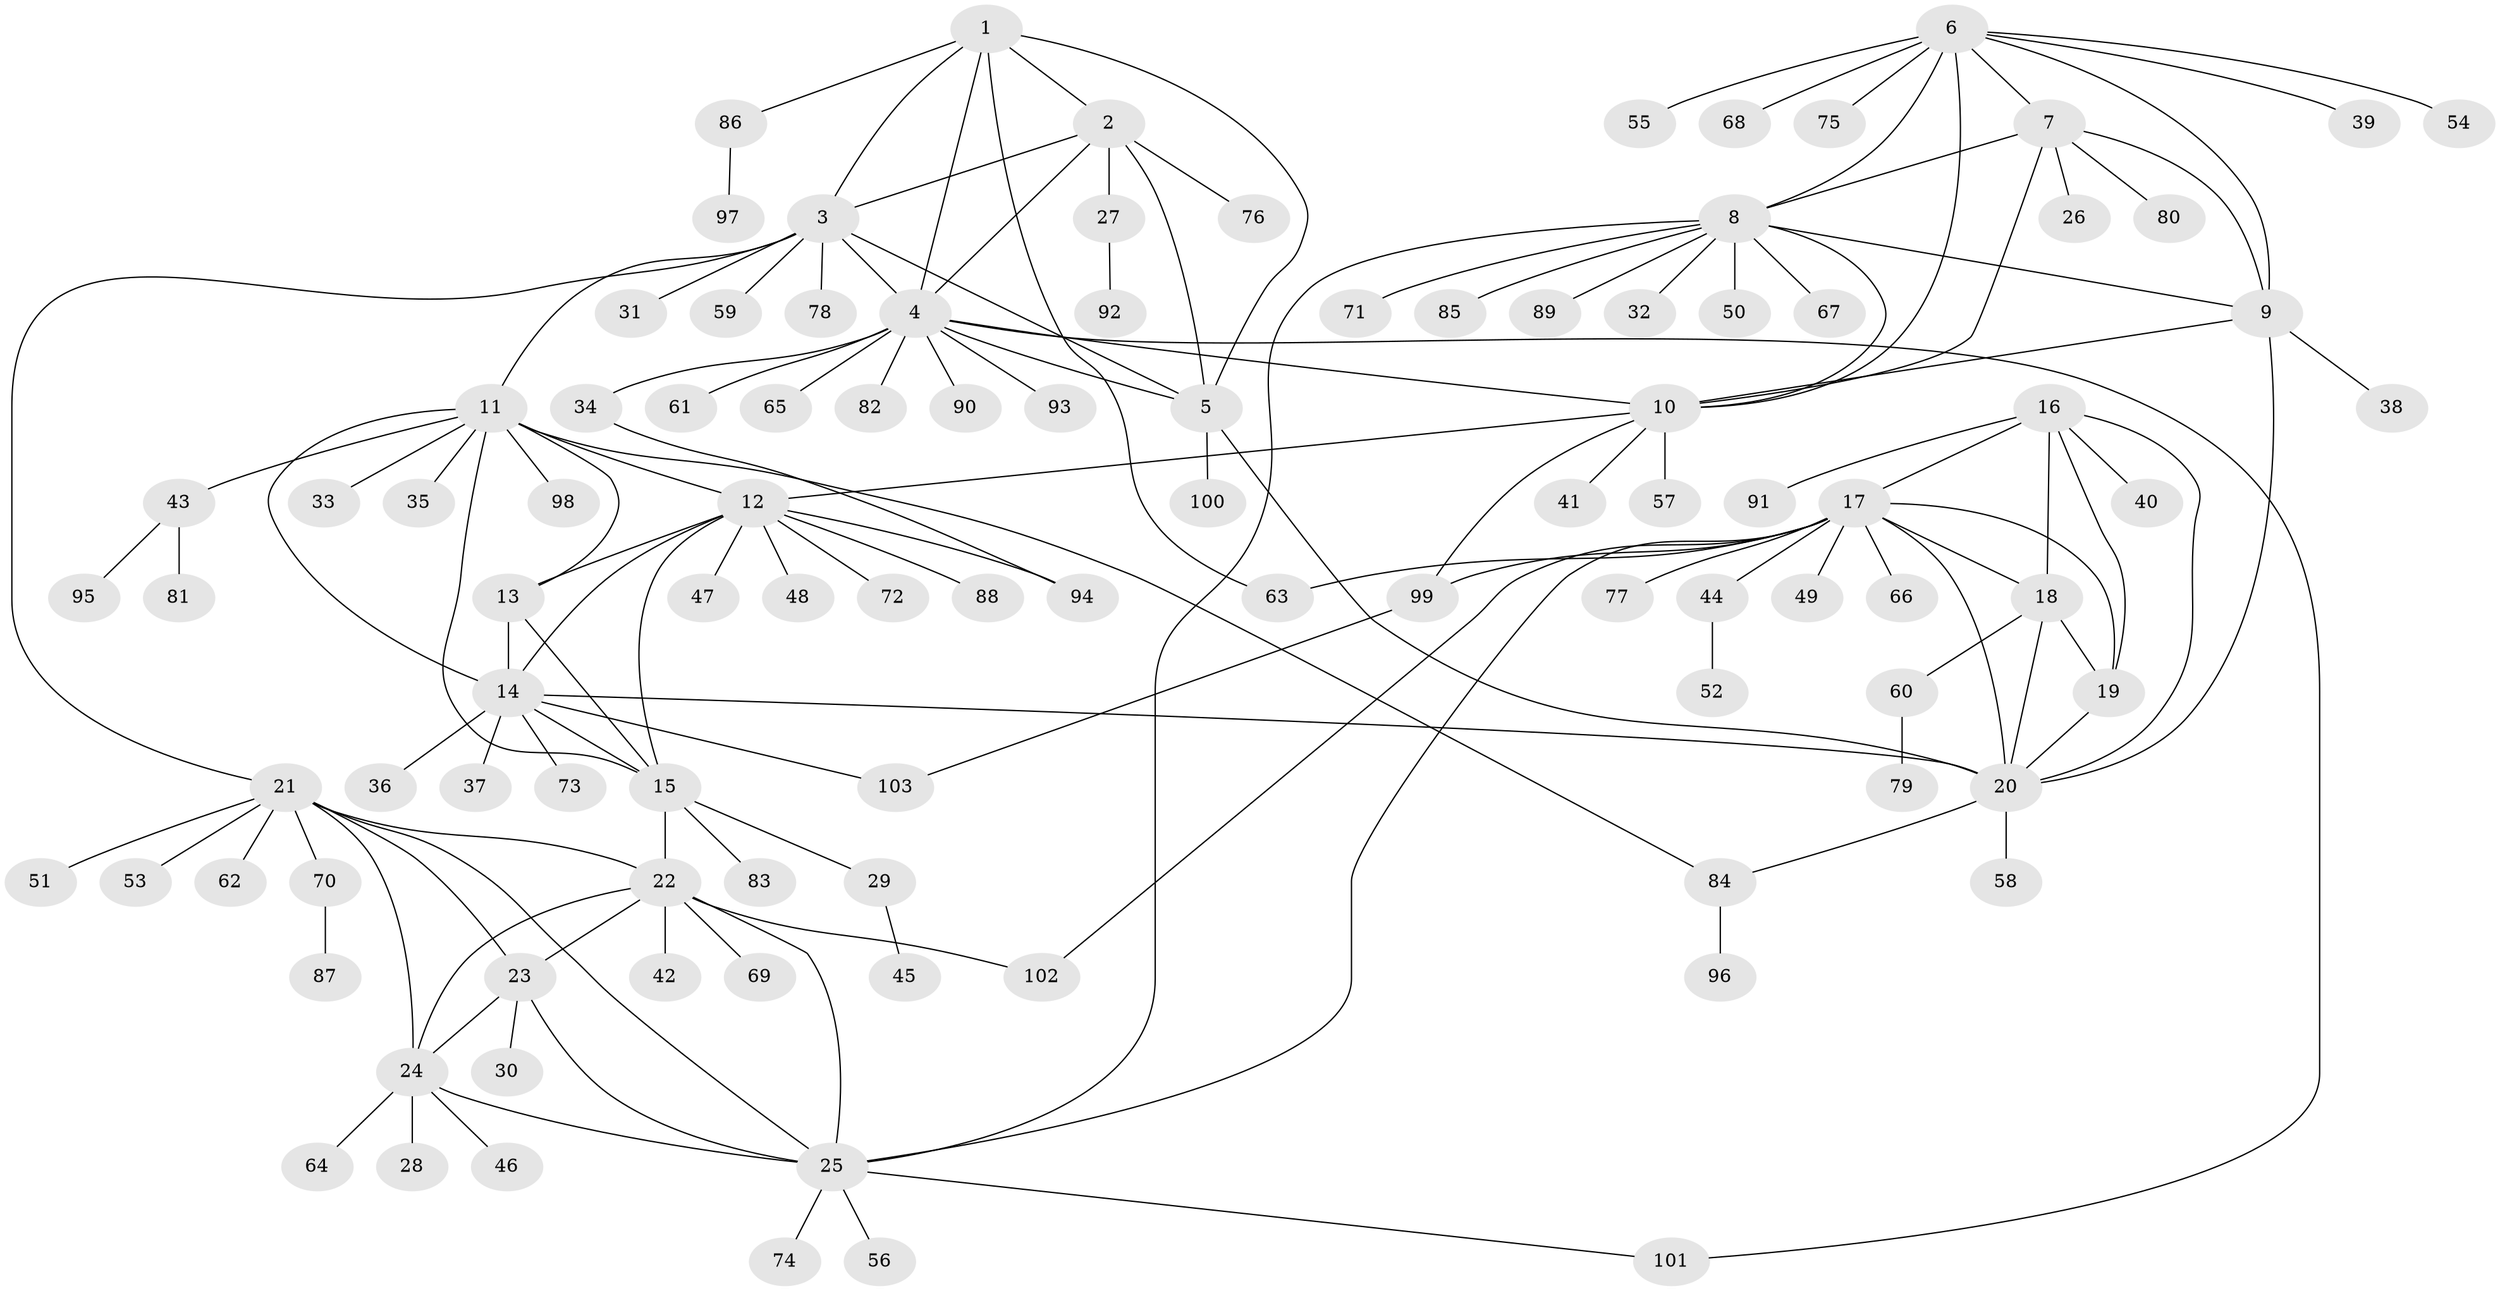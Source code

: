 // Generated by graph-tools (version 1.1) at 2025/26/03/09/25 03:26:48]
// undirected, 103 vertices, 145 edges
graph export_dot {
graph [start="1"]
  node [color=gray90,style=filled];
  1;
  2;
  3;
  4;
  5;
  6;
  7;
  8;
  9;
  10;
  11;
  12;
  13;
  14;
  15;
  16;
  17;
  18;
  19;
  20;
  21;
  22;
  23;
  24;
  25;
  26;
  27;
  28;
  29;
  30;
  31;
  32;
  33;
  34;
  35;
  36;
  37;
  38;
  39;
  40;
  41;
  42;
  43;
  44;
  45;
  46;
  47;
  48;
  49;
  50;
  51;
  52;
  53;
  54;
  55;
  56;
  57;
  58;
  59;
  60;
  61;
  62;
  63;
  64;
  65;
  66;
  67;
  68;
  69;
  70;
  71;
  72;
  73;
  74;
  75;
  76;
  77;
  78;
  79;
  80;
  81;
  82;
  83;
  84;
  85;
  86;
  87;
  88;
  89;
  90;
  91;
  92;
  93;
  94;
  95;
  96;
  97;
  98;
  99;
  100;
  101;
  102;
  103;
  1 -- 2;
  1 -- 3;
  1 -- 4;
  1 -- 5;
  1 -- 63;
  1 -- 86;
  2 -- 3;
  2 -- 4;
  2 -- 5;
  2 -- 27;
  2 -- 76;
  3 -- 4;
  3 -- 5;
  3 -- 11;
  3 -- 21;
  3 -- 31;
  3 -- 59;
  3 -- 78;
  4 -- 5;
  4 -- 10;
  4 -- 34;
  4 -- 61;
  4 -- 65;
  4 -- 82;
  4 -- 90;
  4 -- 93;
  4 -- 101;
  5 -- 20;
  5 -- 100;
  6 -- 7;
  6 -- 8;
  6 -- 9;
  6 -- 10;
  6 -- 39;
  6 -- 54;
  6 -- 55;
  6 -- 68;
  6 -- 75;
  7 -- 8;
  7 -- 9;
  7 -- 10;
  7 -- 26;
  7 -- 80;
  8 -- 9;
  8 -- 10;
  8 -- 25;
  8 -- 32;
  8 -- 50;
  8 -- 67;
  8 -- 71;
  8 -- 85;
  8 -- 89;
  9 -- 10;
  9 -- 20;
  9 -- 38;
  10 -- 12;
  10 -- 41;
  10 -- 57;
  10 -- 99;
  11 -- 12;
  11 -- 13;
  11 -- 14;
  11 -- 15;
  11 -- 33;
  11 -- 35;
  11 -- 43;
  11 -- 84;
  11 -- 98;
  12 -- 13;
  12 -- 14;
  12 -- 15;
  12 -- 47;
  12 -- 48;
  12 -- 72;
  12 -- 88;
  12 -- 94;
  13 -- 14;
  13 -- 15;
  14 -- 15;
  14 -- 20;
  14 -- 36;
  14 -- 37;
  14 -- 73;
  14 -- 103;
  15 -- 22;
  15 -- 29;
  15 -- 83;
  16 -- 17;
  16 -- 18;
  16 -- 19;
  16 -- 20;
  16 -- 40;
  16 -- 91;
  17 -- 18;
  17 -- 19;
  17 -- 20;
  17 -- 25;
  17 -- 44;
  17 -- 49;
  17 -- 63;
  17 -- 66;
  17 -- 77;
  17 -- 99;
  17 -- 102;
  18 -- 19;
  18 -- 20;
  18 -- 60;
  19 -- 20;
  20 -- 58;
  20 -- 84;
  21 -- 22;
  21 -- 23;
  21 -- 24;
  21 -- 25;
  21 -- 51;
  21 -- 53;
  21 -- 62;
  21 -- 70;
  22 -- 23;
  22 -- 24;
  22 -- 25;
  22 -- 42;
  22 -- 69;
  22 -- 102;
  23 -- 24;
  23 -- 25;
  23 -- 30;
  24 -- 25;
  24 -- 28;
  24 -- 46;
  24 -- 64;
  25 -- 56;
  25 -- 74;
  25 -- 101;
  27 -- 92;
  29 -- 45;
  34 -- 94;
  43 -- 81;
  43 -- 95;
  44 -- 52;
  60 -- 79;
  70 -- 87;
  84 -- 96;
  86 -- 97;
  99 -- 103;
}

